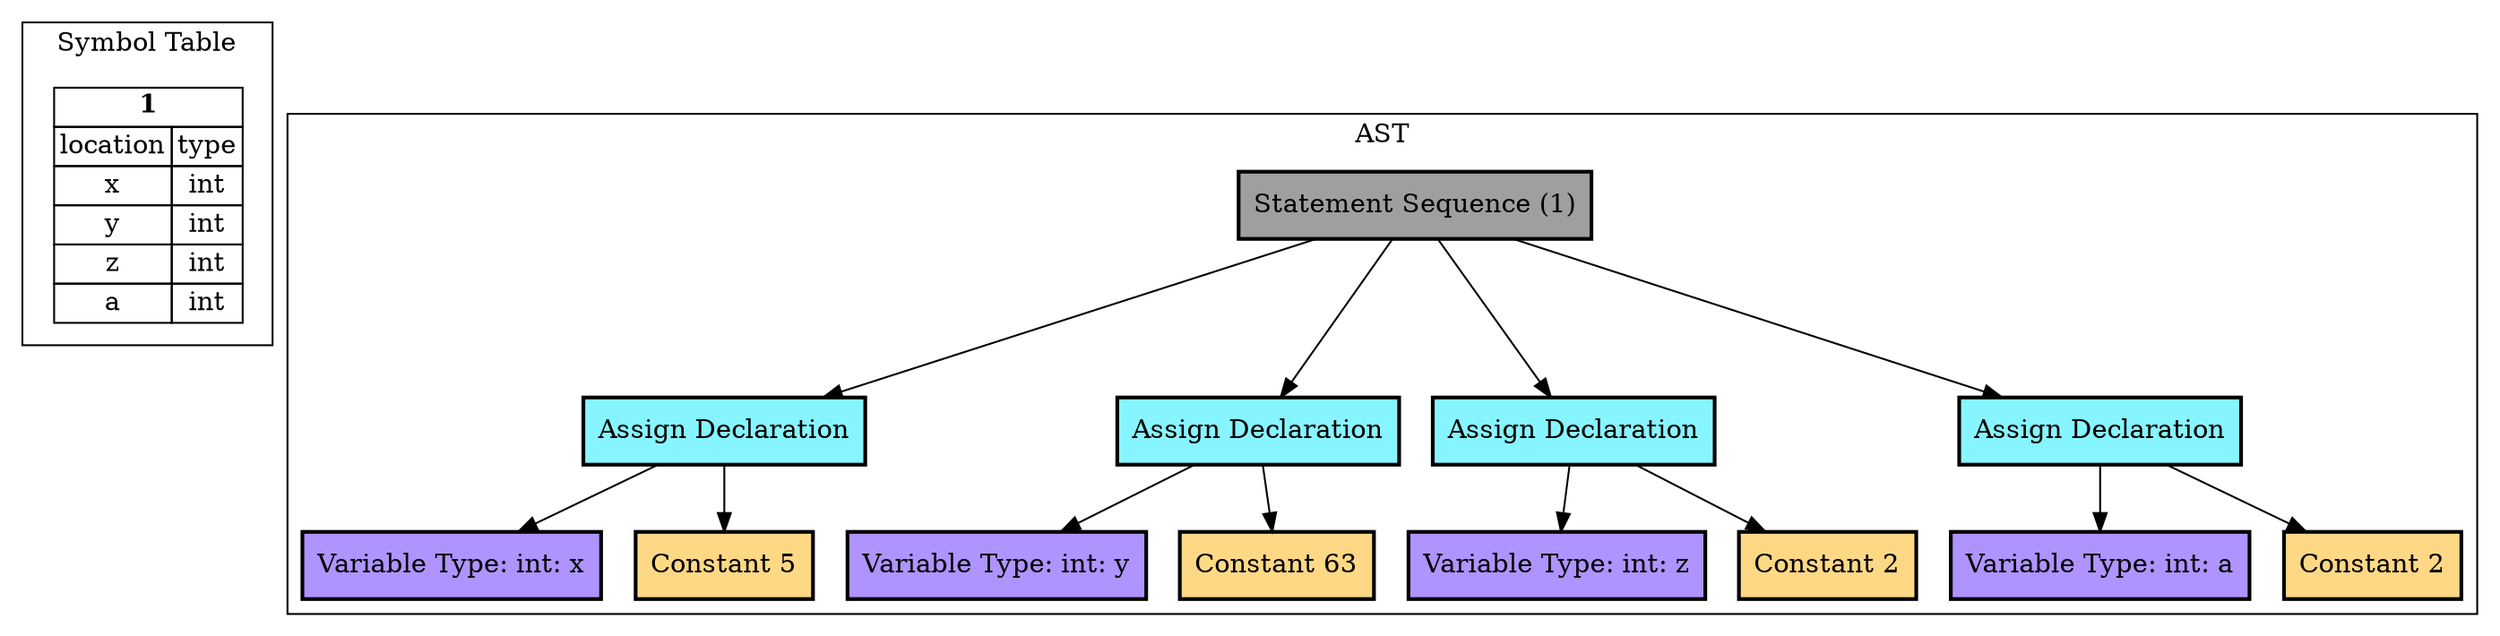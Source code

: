Digraph G { 
	subgraph cluster_0 {
		tbl1 [
			shape=plaintext
			label=<
				<table border='0' cellborder='1' cellspacing='0'>
					<tr><td colspan="2"><b>1</b></td></tr>
					<tr><td>location</td><td>type</td></tr>
					<tr><td>x</td><td>int</td></tr>
					<tr><td>y</td><td>int</td></tr>
					<tr><td>z</td><td>int</td></tr>
					<tr><td>a</td><td>int</td></tr>
				</table>
			>];
		label = "Symbol Table";
	}
subgraph cluster_1 {
node [style=filled, shape=rectangle, penwidth=2];
1[label="Statement Sequence (1)", fillcolor="#9f9f9f"] 
2[label="Assign Declaration", fillcolor="#87f5ff"] 
3[label="Variable Type: int: x", fillcolor="#af93ff"] 
6[label="Constant 5", fillcolor="#FFD885"] 
7[label="Assign Declaration", fillcolor="#87f5ff"] 
8[label="Variable Type: int: y", fillcolor="#af93ff"] 
11[label="Constant 63", fillcolor="#FFD885"] 
12[label="Assign Declaration", fillcolor="#87f5ff"] 
13[label="Variable Type: int: z", fillcolor="#af93ff"] 
16[label="Constant 2", fillcolor="#FFD885"] 
17[label="Assign Declaration", fillcolor="#87f5ff"] 
18[label="Variable Type: int: a", fillcolor="#af93ff"] 
21[label="Constant 2", fillcolor="#FFD885"] 
1 -> 2
2 -> 3
2 -> 6
1 -> 7
7 -> 8
7 -> 11
1 -> 12
12 -> 13
12 -> 16
1 -> 17
17 -> 18
17 -> 21
label = "AST";
}
}